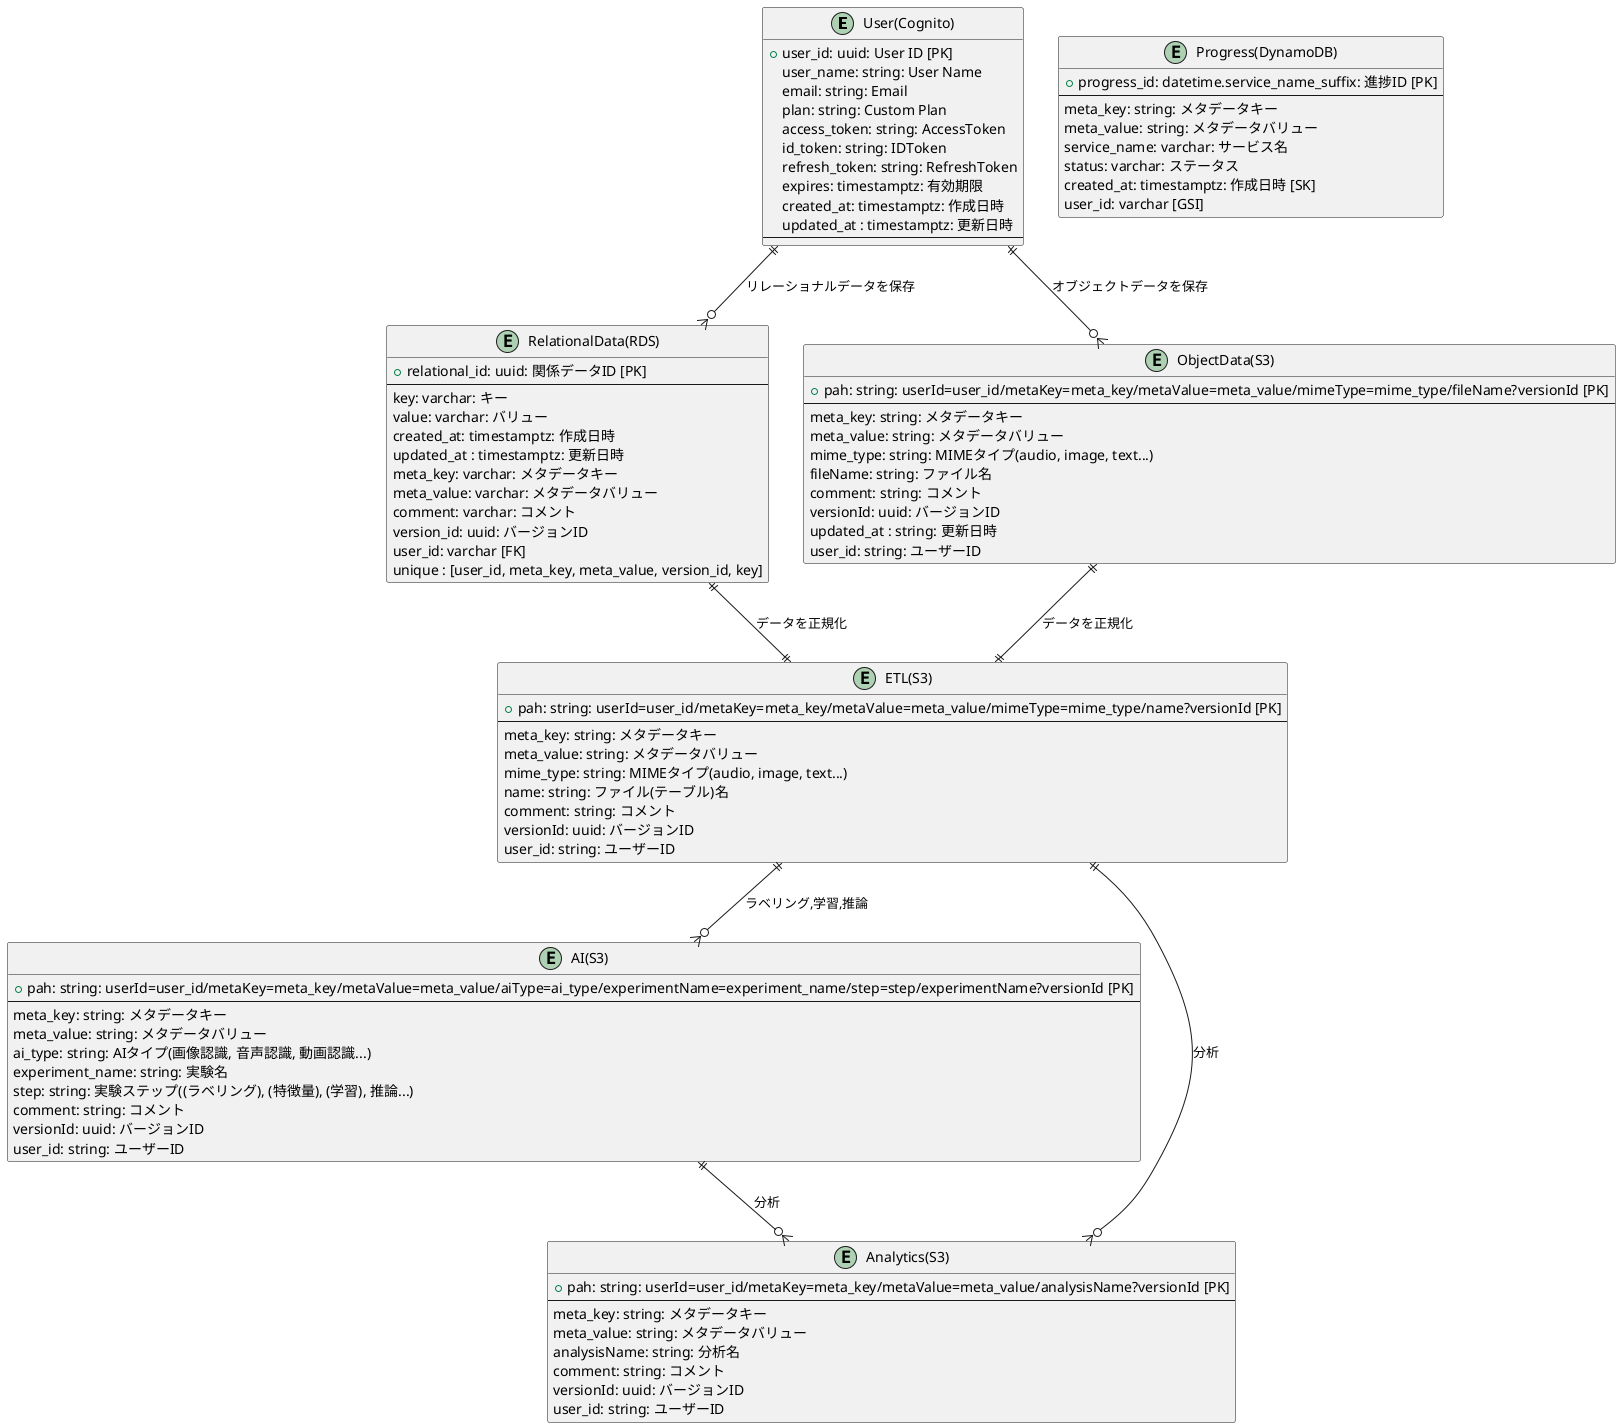 @startuml
' Entities
entity "User(Cognito)" as user {
  +user_id: uuid: User ID [PK]
  user_name: string: User Name
  email: string: Email
  plan: string: Custom Plan
  access_token: string: AccessToken
  id_token: string: IDToken
  refresh_token: string: RefreshToken
  expires: timestamptz: 有効期限
  created_at: timestamptz: 作成日時
  updated_at : timestamptz: 更新日時
  --
}

entity "RelationalData(RDS)" as relational_data {
  +relational_id: uuid: 関係データID [PK]
  --
  key: varchar: キー
  value: varchar: バリュー
  created_at: timestamptz: 作成日時
  updated_at : timestamptz: 更新日時
  meta_key: varchar: メタデータキー
  meta_value: varchar: メタデータバリュー
  comment: varchar: コメント
  version_id: uuid: バージョンID
  user_id: varchar [FK]
  unique : [user_id, meta_key, meta_value, version_id, key]
}

entity "ObjectData(S3)" as object_data {
  +pah: string: userId=user_id/metaKey=meta_key/metaValue=meta_value/mimeType=mime_type/fileName?versionId [PK]
  --
  meta_key: string: メタデータキー
  meta_value: string: メタデータバリュー
  mime_type: string: MIMEタイプ(audio, image, text...)
  fileName: string: ファイル名
  comment: string: コメント
  versionId: uuid: バージョンID
  updated_at : string: 更新日時
  user_id: string: ユーザーID
}

entity "ETL(S3)" as etl {
  +pah: string: userId=user_id/metaKey=meta_key/metaValue=meta_value/mimeType=mime_type/name?versionId [PK]
  --
  meta_key: string: メタデータキー
  meta_value: string: メタデータバリュー
  mime_type: string: MIMEタイプ(audio, image, text...)
  name: string: ファイル(テーブル)名
  comment: string: コメント
  versionId: uuid: バージョンID
  user_id: string: ユーザーID
}

entity "AI(S3)" as ai {
  +pah: string: userId=user_id/metaKey=meta_key/metaValue=meta_value/aiType=ai_type/experimentName=experiment_name/step=step/experimentName?versionId [PK]
  --
  meta_key: string: メタデータキー
  meta_value: string: メタデータバリュー
  ai_type: string: AIタイプ(画像認識, 音声認識, 動画認識...)
  experiment_name: string: 実験名
  step: string: 実験ステップ((ラベリング), (特徴量), (学習), 推論...)
  comment: string: コメント
  versionId: uuid: バージョンID
  user_id: string: ユーザーID
}

entity "Analytics(S3)" as analytics {
  +pah: string: userId=user_id/metaKey=meta_key/metaValue=meta_value/analysisName?versionId [PK]
  --
  meta_key: string: メタデータキー
  meta_value: string: メタデータバリュー
  analysisName: string: 分析名
  comment: string: コメント
  versionId: uuid: バージョンID
  user_id: string: ユーザーID
}

entity "Progress(DynamoDB)" as progress {
  +progress_id: datetime.service_name_suffix: 進捗ID [PK]
  --
  meta_key: string: メタデータキー
  meta_value: string: メタデータバリュー
  service_name: varchar: サービス名
  status: varchar: ステータス
  created_at: timestamptz: 作成日時 [SK]
  user_id: varchar [GSI]
}

' Relationships
user ||--o{ relational_data: リレーショナルデータを保存
user ||--o{ object_data: オブジェクトデータを保存
relational_data ||--|| etl: データを正規化
object_data ||--|| etl: データを正規化
etl ||--o{ ai: ラベリング,学習,推論
etl ||--o{ analytics: 分析
ai ||--o{ analytics: 分析

@enduml
